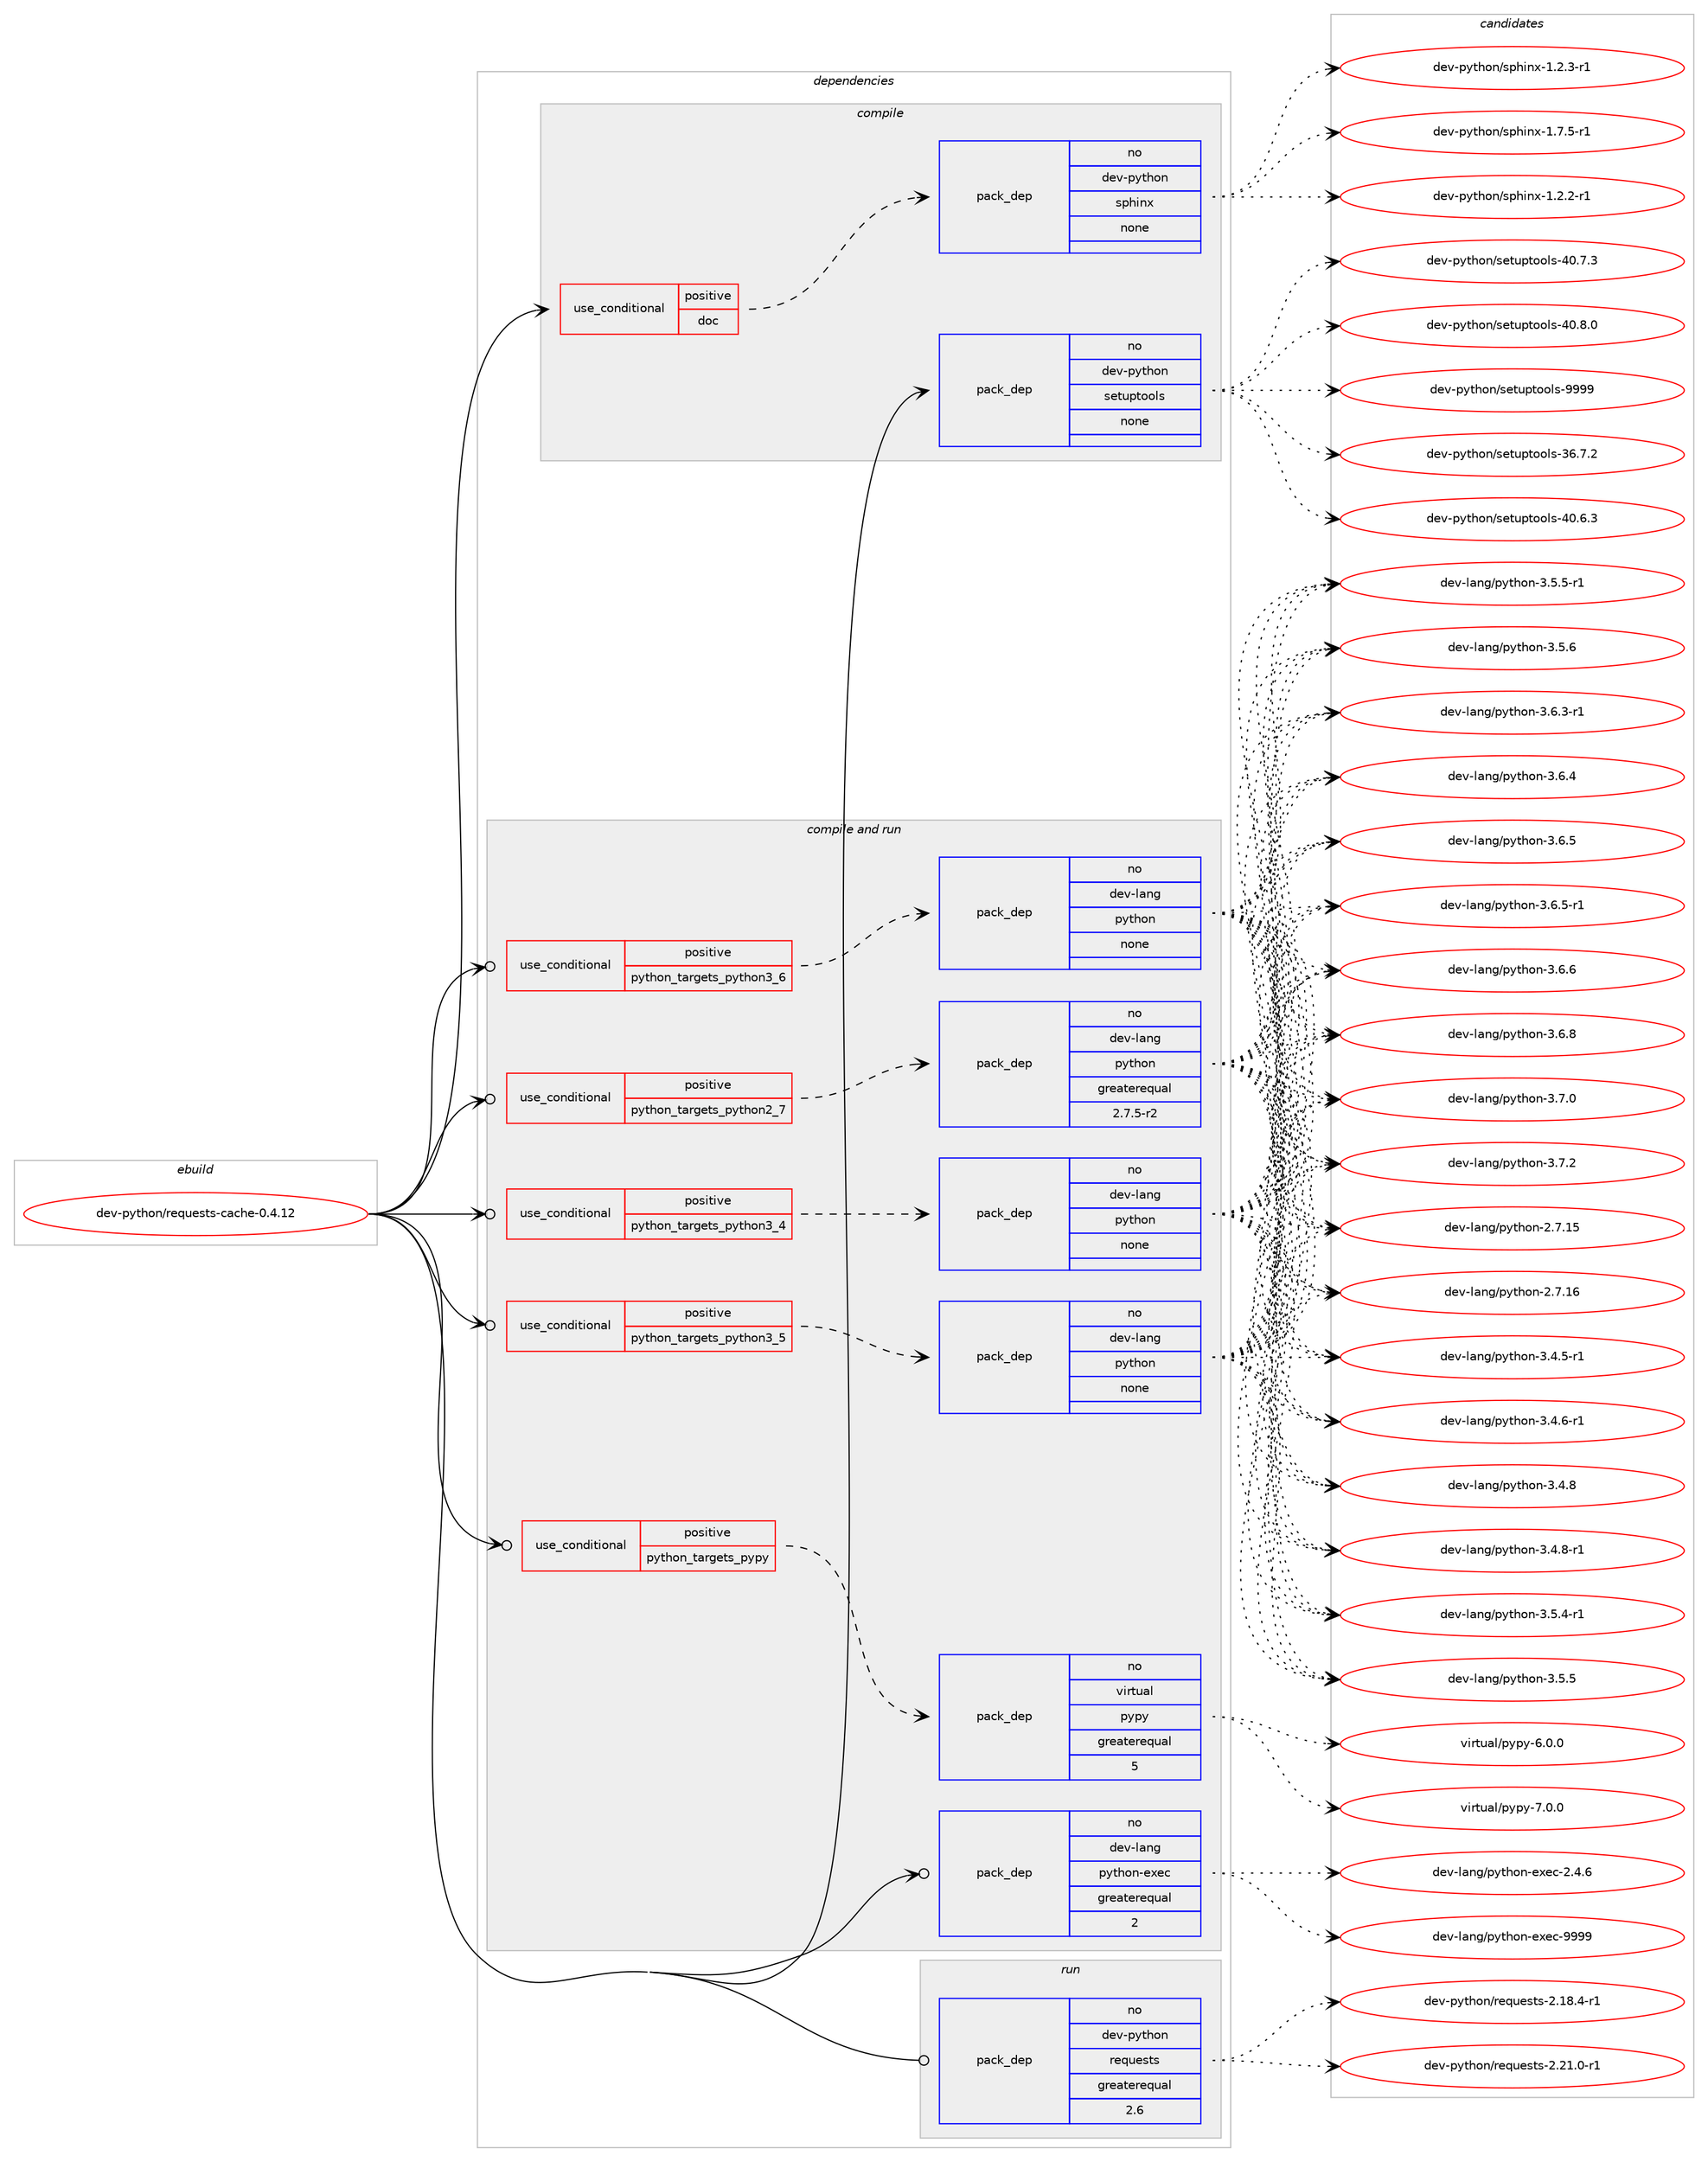 digraph prolog {

# *************
# Graph options
# *************

newrank=true;
concentrate=true;
compound=true;
graph [rankdir=LR,fontname=Helvetica,fontsize=10,ranksep=1.5];#, ranksep=2.5, nodesep=0.2];
edge  [arrowhead=vee];
node  [fontname=Helvetica,fontsize=10];

# **********
# The ebuild
# **********

subgraph cluster_leftcol {
color=gray;
rank=same;
label=<<i>ebuild</i>>;
id [label="dev-python/requests-cache-0.4.12", color=red, width=4, href="../dev-python/requests-cache-0.4.12.svg"];
}

# ****************
# The dependencies
# ****************

subgraph cluster_midcol {
color=gray;
label=<<i>dependencies</i>>;
subgraph cluster_compile {
fillcolor="#eeeeee";
style=filled;
label=<<i>compile</i>>;
subgraph cond383786 {
dependency1438913 [label=<<TABLE BORDER="0" CELLBORDER="1" CELLSPACING="0" CELLPADDING="4"><TR><TD ROWSPAN="3" CELLPADDING="10">use_conditional</TD></TR><TR><TD>positive</TD></TR><TR><TD>doc</TD></TR></TABLE>>, shape=none, color=red];
subgraph pack1031767 {
dependency1438914 [label=<<TABLE BORDER="0" CELLBORDER="1" CELLSPACING="0" CELLPADDING="4" WIDTH="220"><TR><TD ROWSPAN="6" CELLPADDING="30">pack_dep</TD></TR><TR><TD WIDTH="110">no</TD></TR><TR><TD>dev-python</TD></TR><TR><TD>sphinx</TD></TR><TR><TD>none</TD></TR><TR><TD></TD></TR></TABLE>>, shape=none, color=blue];
}
dependency1438913:e -> dependency1438914:w [weight=20,style="dashed",arrowhead="vee"];
}
id:e -> dependency1438913:w [weight=20,style="solid",arrowhead="vee"];
subgraph pack1031768 {
dependency1438915 [label=<<TABLE BORDER="0" CELLBORDER="1" CELLSPACING="0" CELLPADDING="4" WIDTH="220"><TR><TD ROWSPAN="6" CELLPADDING="30">pack_dep</TD></TR><TR><TD WIDTH="110">no</TD></TR><TR><TD>dev-python</TD></TR><TR><TD>setuptools</TD></TR><TR><TD>none</TD></TR><TR><TD></TD></TR></TABLE>>, shape=none, color=blue];
}
id:e -> dependency1438915:w [weight=20,style="solid",arrowhead="vee"];
}
subgraph cluster_compileandrun {
fillcolor="#eeeeee";
style=filled;
label=<<i>compile and run</i>>;
subgraph cond383787 {
dependency1438916 [label=<<TABLE BORDER="0" CELLBORDER="1" CELLSPACING="0" CELLPADDING="4"><TR><TD ROWSPAN="3" CELLPADDING="10">use_conditional</TD></TR><TR><TD>positive</TD></TR><TR><TD>python_targets_pypy</TD></TR></TABLE>>, shape=none, color=red];
subgraph pack1031769 {
dependency1438917 [label=<<TABLE BORDER="0" CELLBORDER="1" CELLSPACING="0" CELLPADDING="4" WIDTH="220"><TR><TD ROWSPAN="6" CELLPADDING="30">pack_dep</TD></TR><TR><TD WIDTH="110">no</TD></TR><TR><TD>virtual</TD></TR><TR><TD>pypy</TD></TR><TR><TD>greaterequal</TD></TR><TR><TD>5</TD></TR></TABLE>>, shape=none, color=blue];
}
dependency1438916:e -> dependency1438917:w [weight=20,style="dashed",arrowhead="vee"];
}
id:e -> dependency1438916:w [weight=20,style="solid",arrowhead="odotvee"];
subgraph cond383788 {
dependency1438918 [label=<<TABLE BORDER="0" CELLBORDER="1" CELLSPACING="0" CELLPADDING="4"><TR><TD ROWSPAN="3" CELLPADDING="10">use_conditional</TD></TR><TR><TD>positive</TD></TR><TR><TD>python_targets_python2_7</TD></TR></TABLE>>, shape=none, color=red];
subgraph pack1031770 {
dependency1438919 [label=<<TABLE BORDER="0" CELLBORDER="1" CELLSPACING="0" CELLPADDING="4" WIDTH="220"><TR><TD ROWSPAN="6" CELLPADDING="30">pack_dep</TD></TR><TR><TD WIDTH="110">no</TD></TR><TR><TD>dev-lang</TD></TR><TR><TD>python</TD></TR><TR><TD>greaterequal</TD></TR><TR><TD>2.7.5-r2</TD></TR></TABLE>>, shape=none, color=blue];
}
dependency1438918:e -> dependency1438919:w [weight=20,style="dashed",arrowhead="vee"];
}
id:e -> dependency1438918:w [weight=20,style="solid",arrowhead="odotvee"];
subgraph cond383789 {
dependency1438920 [label=<<TABLE BORDER="0" CELLBORDER="1" CELLSPACING="0" CELLPADDING="4"><TR><TD ROWSPAN="3" CELLPADDING="10">use_conditional</TD></TR><TR><TD>positive</TD></TR><TR><TD>python_targets_python3_4</TD></TR></TABLE>>, shape=none, color=red];
subgraph pack1031771 {
dependency1438921 [label=<<TABLE BORDER="0" CELLBORDER="1" CELLSPACING="0" CELLPADDING="4" WIDTH="220"><TR><TD ROWSPAN="6" CELLPADDING="30">pack_dep</TD></TR><TR><TD WIDTH="110">no</TD></TR><TR><TD>dev-lang</TD></TR><TR><TD>python</TD></TR><TR><TD>none</TD></TR><TR><TD></TD></TR></TABLE>>, shape=none, color=blue];
}
dependency1438920:e -> dependency1438921:w [weight=20,style="dashed",arrowhead="vee"];
}
id:e -> dependency1438920:w [weight=20,style="solid",arrowhead="odotvee"];
subgraph cond383790 {
dependency1438922 [label=<<TABLE BORDER="0" CELLBORDER="1" CELLSPACING="0" CELLPADDING="4"><TR><TD ROWSPAN="3" CELLPADDING="10">use_conditional</TD></TR><TR><TD>positive</TD></TR><TR><TD>python_targets_python3_5</TD></TR></TABLE>>, shape=none, color=red];
subgraph pack1031772 {
dependency1438923 [label=<<TABLE BORDER="0" CELLBORDER="1" CELLSPACING="0" CELLPADDING="4" WIDTH="220"><TR><TD ROWSPAN="6" CELLPADDING="30">pack_dep</TD></TR><TR><TD WIDTH="110">no</TD></TR><TR><TD>dev-lang</TD></TR><TR><TD>python</TD></TR><TR><TD>none</TD></TR><TR><TD></TD></TR></TABLE>>, shape=none, color=blue];
}
dependency1438922:e -> dependency1438923:w [weight=20,style="dashed",arrowhead="vee"];
}
id:e -> dependency1438922:w [weight=20,style="solid",arrowhead="odotvee"];
subgraph cond383791 {
dependency1438924 [label=<<TABLE BORDER="0" CELLBORDER="1" CELLSPACING="0" CELLPADDING="4"><TR><TD ROWSPAN="3" CELLPADDING="10">use_conditional</TD></TR><TR><TD>positive</TD></TR><TR><TD>python_targets_python3_6</TD></TR></TABLE>>, shape=none, color=red];
subgraph pack1031773 {
dependency1438925 [label=<<TABLE BORDER="0" CELLBORDER="1" CELLSPACING="0" CELLPADDING="4" WIDTH="220"><TR><TD ROWSPAN="6" CELLPADDING="30">pack_dep</TD></TR><TR><TD WIDTH="110">no</TD></TR><TR><TD>dev-lang</TD></TR><TR><TD>python</TD></TR><TR><TD>none</TD></TR><TR><TD></TD></TR></TABLE>>, shape=none, color=blue];
}
dependency1438924:e -> dependency1438925:w [weight=20,style="dashed",arrowhead="vee"];
}
id:e -> dependency1438924:w [weight=20,style="solid",arrowhead="odotvee"];
subgraph pack1031774 {
dependency1438926 [label=<<TABLE BORDER="0" CELLBORDER="1" CELLSPACING="0" CELLPADDING="4" WIDTH="220"><TR><TD ROWSPAN="6" CELLPADDING="30">pack_dep</TD></TR><TR><TD WIDTH="110">no</TD></TR><TR><TD>dev-lang</TD></TR><TR><TD>python-exec</TD></TR><TR><TD>greaterequal</TD></TR><TR><TD>2</TD></TR></TABLE>>, shape=none, color=blue];
}
id:e -> dependency1438926:w [weight=20,style="solid",arrowhead="odotvee"];
}
subgraph cluster_run {
fillcolor="#eeeeee";
style=filled;
label=<<i>run</i>>;
subgraph pack1031775 {
dependency1438927 [label=<<TABLE BORDER="0" CELLBORDER="1" CELLSPACING="0" CELLPADDING="4" WIDTH="220"><TR><TD ROWSPAN="6" CELLPADDING="30">pack_dep</TD></TR><TR><TD WIDTH="110">no</TD></TR><TR><TD>dev-python</TD></TR><TR><TD>requests</TD></TR><TR><TD>greaterequal</TD></TR><TR><TD>2.6</TD></TR></TABLE>>, shape=none, color=blue];
}
id:e -> dependency1438927:w [weight=20,style="solid",arrowhead="odot"];
}
}

# **************
# The candidates
# **************

subgraph cluster_choices {
rank=same;
color=gray;
label=<<i>candidates</i>>;

subgraph choice1031767 {
color=black;
nodesep=1;
choice10010111845112121116104111110471151121041051101204549465046504511449 [label="dev-python/sphinx-1.2.2-r1", color=red, width=4,href="../dev-python/sphinx-1.2.2-r1.svg"];
choice10010111845112121116104111110471151121041051101204549465046514511449 [label="dev-python/sphinx-1.2.3-r1", color=red, width=4,href="../dev-python/sphinx-1.2.3-r1.svg"];
choice10010111845112121116104111110471151121041051101204549465546534511449 [label="dev-python/sphinx-1.7.5-r1", color=red, width=4,href="../dev-python/sphinx-1.7.5-r1.svg"];
dependency1438914:e -> choice10010111845112121116104111110471151121041051101204549465046504511449:w [style=dotted,weight="100"];
dependency1438914:e -> choice10010111845112121116104111110471151121041051101204549465046514511449:w [style=dotted,weight="100"];
dependency1438914:e -> choice10010111845112121116104111110471151121041051101204549465546534511449:w [style=dotted,weight="100"];
}
subgraph choice1031768 {
color=black;
nodesep=1;
choice100101118451121211161041111104711510111611711211611111110811545515446554650 [label="dev-python/setuptools-36.7.2", color=red, width=4,href="../dev-python/setuptools-36.7.2.svg"];
choice100101118451121211161041111104711510111611711211611111110811545524846544651 [label="dev-python/setuptools-40.6.3", color=red, width=4,href="../dev-python/setuptools-40.6.3.svg"];
choice100101118451121211161041111104711510111611711211611111110811545524846554651 [label="dev-python/setuptools-40.7.3", color=red, width=4,href="../dev-python/setuptools-40.7.3.svg"];
choice100101118451121211161041111104711510111611711211611111110811545524846564648 [label="dev-python/setuptools-40.8.0", color=red, width=4,href="../dev-python/setuptools-40.8.0.svg"];
choice10010111845112121116104111110471151011161171121161111111081154557575757 [label="dev-python/setuptools-9999", color=red, width=4,href="../dev-python/setuptools-9999.svg"];
dependency1438915:e -> choice100101118451121211161041111104711510111611711211611111110811545515446554650:w [style=dotted,weight="100"];
dependency1438915:e -> choice100101118451121211161041111104711510111611711211611111110811545524846544651:w [style=dotted,weight="100"];
dependency1438915:e -> choice100101118451121211161041111104711510111611711211611111110811545524846554651:w [style=dotted,weight="100"];
dependency1438915:e -> choice100101118451121211161041111104711510111611711211611111110811545524846564648:w [style=dotted,weight="100"];
dependency1438915:e -> choice10010111845112121116104111110471151011161171121161111111081154557575757:w [style=dotted,weight="100"];
}
subgraph choice1031769 {
color=black;
nodesep=1;
choice1181051141161179710847112121112121455446484648 [label="virtual/pypy-6.0.0", color=red, width=4,href="../virtual/pypy-6.0.0.svg"];
choice1181051141161179710847112121112121455546484648 [label="virtual/pypy-7.0.0", color=red, width=4,href="../virtual/pypy-7.0.0.svg"];
dependency1438917:e -> choice1181051141161179710847112121112121455446484648:w [style=dotted,weight="100"];
dependency1438917:e -> choice1181051141161179710847112121112121455546484648:w [style=dotted,weight="100"];
}
subgraph choice1031770 {
color=black;
nodesep=1;
choice10010111845108971101034711212111610411111045504655464953 [label="dev-lang/python-2.7.15", color=red, width=4,href="../dev-lang/python-2.7.15.svg"];
choice10010111845108971101034711212111610411111045504655464954 [label="dev-lang/python-2.7.16", color=red, width=4,href="../dev-lang/python-2.7.16.svg"];
choice1001011184510897110103471121211161041111104551465246534511449 [label="dev-lang/python-3.4.5-r1", color=red, width=4,href="../dev-lang/python-3.4.5-r1.svg"];
choice1001011184510897110103471121211161041111104551465246544511449 [label="dev-lang/python-3.4.6-r1", color=red, width=4,href="../dev-lang/python-3.4.6-r1.svg"];
choice100101118451089711010347112121116104111110455146524656 [label="dev-lang/python-3.4.8", color=red, width=4,href="../dev-lang/python-3.4.8.svg"];
choice1001011184510897110103471121211161041111104551465246564511449 [label="dev-lang/python-3.4.8-r1", color=red, width=4,href="../dev-lang/python-3.4.8-r1.svg"];
choice1001011184510897110103471121211161041111104551465346524511449 [label="dev-lang/python-3.5.4-r1", color=red, width=4,href="../dev-lang/python-3.5.4-r1.svg"];
choice100101118451089711010347112121116104111110455146534653 [label="dev-lang/python-3.5.5", color=red, width=4,href="../dev-lang/python-3.5.5.svg"];
choice1001011184510897110103471121211161041111104551465346534511449 [label="dev-lang/python-3.5.5-r1", color=red, width=4,href="../dev-lang/python-3.5.5-r1.svg"];
choice100101118451089711010347112121116104111110455146534654 [label="dev-lang/python-3.5.6", color=red, width=4,href="../dev-lang/python-3.5.6.svg"];
choice1001011184510897110103471121211161041111104551465446514511449 [label="dev-lang/python-3.6.3-r1", color=red, width=4,href="../dev-lang/python-3.6.3-r1.svg"];
choice100101118451089711010347112121116104111110455146544652 [label="dev-lang/python-3.6.4", color=red, width=4,href="../dev-lang/python-3.6.4.svg"];
choice100101118451089711010347112121116104111110455146544653 [label="dev-lang/python-3.6.5", color=red, width=4,href="../dev-lang/python-3.6.5.svg"];
choice1001011184510897110103471121211161041111104551465446534511449 [label="dev-lang/python-3.6.5-r1", color=red, width=4,href="../dev-lang/python-3.6.5-r1.svg"];
choice100101118451089711010347112121116104111110455146544654 [label="dev-lang/python-3.6.6", color=red, width=4,href="../dev-lang/python-3.6.6.svg"];
choice100101118451089711010347112121116104111110455146544656 [label="dev-lang/python-3.6.8", color=red, width=4,href="../dev-lang/python-3.6.8.svg"];
choice100101118451089711010347112121116104111110455146554648 [label="dev-lang/python-3.7.0", color=red, width=4,href="../dev-lang/python-3.7.0.svg"];
choice100101118451089711010347112121116104111110455146554650 [label="dev-lang/python-3.7.2", color=red, width=4,href="../dev-lang/python-3.7.2.svg"];
dependency1438919:e -> choice10010111845108971101034711212111610411111045504655464953:w [style=dotted,weight="100"];
dependency1438919:e -> choice10010111845108971101034711212111610411111045504655464954:w [style=dotted,weight="100"];
dependency1438919:e -> choice1001011184510897110103471121211161041111104551465246534511449:w [style=dotted,weight="100"];
dependency1438919:e -> choice1001011184510897110103471121211161041111104551465246544511449:w [style=dotted,weight="100"];
dependency1438919:e -> choice100101118451089711010347112121116104111110455146524656:w [style=dotted,weight="100"];
dependency1438919:e -> choice1001011184510897110103471121211161041111104551465246564511449:w [style=dotted,weight="100"];
dependency1438919:e -> choice1001011184510897110103471121211161041111104551465346524511449:w [style=dotted,weight="100"];
dependency1438919:e -> choice100101118451089711010347112121116104111110455146534653:w [style=dotted,weight="100"];
dependency1438919:e -> choice1001011184510897110103471121211161041111104551465346534511449:w [style=dotted,weight="100"];
dependency1438919:e -> choice100101118451089711010347112121116104111110455146534654:w [style=dotted,weight="100"];
dependency1438919:e -> choice1001011184510897110103471121211161041111104551465446514511449:w [style=dotted,weight="100"];
dependency1438919:e -> choice100101118451089711010347112121116104111110455146544652:w [style=dotted,weight="100"];
dependency1438919:e -> choice100101118451089711010347112121116104111110455146544653:w [style=dotted,weight="100"];
dependency1438919:e -> choice1001011184510897110103471121211161041111104551465446534511449:w [style=dotted,weight="100"];
dependency1438919:e -> choice100101118451089711010347112121116104111110455146544654:w [style=dotted,weight="100"];
dependency1438919:e -> choice100101118451089711010347112121116104111110455146544656:w [style=dotted,weight="100"];
dependency1438919:e -> choice100101118451089711010347112121116104111110455146554648:w [style=dotted,weight="100"];
dependency1438919:e -> choice100101118451089711010347112121116104111110455146554650:w [style=dotted,weight="100"];
}
subgraph choice1031771 {
color=black;
nodesep=1;
choice10010111845108971101034711212111610411111045504655464953 [label="dev-lang/python-2.7.15", color=red, width=4,href="../dev-lang/python-2.7.15.svg"];
choice10010111845108971101034711212111610411111045504655464954 [label="dev-lang/python-2.7.16", color=red, width=4,href="../dev-lang/python-2.7.16.svg"];
choice1001011184510897110103471121211161041111104551465246534511449 [label="dev-lang/python-3.4.5-r1", color=red, width=4,href="../dev-lang/python-3.4.5-r1.svg"];
choice1001011184510897110103471121211161041111104551465246544511449 [label="dev-lang/python-3.4.6-r1", color=red, width=4,href="../dev-lang/python-3.4.6-r1.svg"];
choice100101118451089711010347112121116104111110455146524656 [label="dev-lang/python-3.4.8", color=red, width=4,href="../dev-lang/python-3.4.8.svg"];
choice1001011184510897110103471121211161041111104551465246564511449 [label="dev-lang/python-3.4.8-r1", color=red, width=4,href="../dev-lang/python-3.4.8-r1.svg"];
choice1001011184510897110103471121211161041111104551465346524511449 [label="dev-lang/python-3.5.4-r1", color=red, width=4,href="../dev-lang/python-3.5.4-r1.svg"];
choice100101118451089711010347112121116104111110455146534653 [label="dev-lang/python-3.5.5", color=red, width=4,href="../dev-lang/python-3.5.5.svg"];
choice1001011184510897110103471121211161041111104551465346534511449 [label="dev-lang/python-3.5.5-r1", color=red, width=4,href="../dev-lang/python-3.5.5-r1.svg"];
choice100101118451089711010347112121116104111110455146534654 [label="dev-lang/python-3.5.6", color=red, width=4,href="../dev-lang/python-3.5.6.svg"];
choice1001011184510897110103471121211161041111104551465446514511449 [label="dev-lang/python-3.6.3-r1", color=red, width=4,href="../dev-lang/python-3.6.3-r1.svg"];
choice100101118451089711010347112121116104111110455146544652 [label="dev-lang/python-3.6.4", color=red, width=4,href="../dev-lang/python-3.6.4.svg"];
choice100101118451089711010347112121116104111110455146544653 [label="dev-lang/python-3.6.5", color=red, width=4,href="../dev-lang/python-3.6.5.svg"];
choice1001011184510897110103471121211161041111104551465446534511449 [label="dev-lang/python-3.6.5-r1", color=red, width=4,href="../dev-lang/python-3.6.5-r1.svg"];
choice100101118451089711010347112121116104111110455146544654 [label="dev-lang/python-3.6.6", color=red, width=4,href="../dev-lang/python-3.6.6.svg"];
choice100101118451089711010347112121116104111110455146544656 [label="dev-lang/python-3.6.8", color=red, width=4,href="../dev-lang/python-3.6.8.svg"];
choice100101118451089711010347112121116104111110455146554648 [label="dev-lang/python-3.7.0", color=red, width=4,href="../dev-lang/python-3.7.0.svg"];
choice100101118451089711010347112121116104111110455146554650 [label="dev-lang/python-3.7.2", color=red, width=4,href="../dev-lang/python-3.7.2.svg"];
dependency1438921:e -> choice10010111845108971101034711212111610411111045504655464953:w [style=dotted,weight="100"];
dependency1438921:e -> choice10010111845108971101034711212111610411111045504655464954:w [style=dotted,weight="100"];
dependency1438921:e -> choice1001011184510897110103471121211161041111104551465246534511449:w [style=dotted,weight="100"];
dependency1438921:e -> choice1001011184510897110103471121211161041111104551465246544511449:w [style=dotted,weight="100"];
dependency1438921:e -> choice100101118451089711010347112121116104111110455146524656:w [style=dotted,weight="100"];
dependency1438921:e -> choice1001011184510897110103471121211161041111104551465246564511449:w [style=dotted,weight="100"];
dependency1438921:e -> choice1001011184510897110103471121211161041111104551465346524511449:w [style=dotted,weight="100"];
dependency1438921:e -> choice100101118451089711010347112121116104111110455146534653:w [style=dotted,weight="100"];
dependency1438921:e -> choice1001011184510897110103471121211161041111104551465346534511449:w [style=dotted,weight="100"];
dependency1438921:e -> choice100101118451089711010347112121116104111110455146534654:w [style=dotted,weight="100"];
dependency1438921:e -> choice1001011184510897110103471121211161041111104551465446514511449:w [style=dotted,weight="100"];
dependency1438921:e -> choice100101118451089711010347112121116104111110455146544652:w [style=dotted,weight="100"];
dependency1438921:e -> choice100101118451089711010347112121116104111110455146544653:w [style=dotted,weight="100"];
dependency1438921:e -> choice1001011184510897110103471121211161041111104551465446534511449:w [style=dotted,weight="100"];
dependency1438921:e -> choice100101118451089711010347112121116104111110455146544654:w [style=dotted,weight="100"];
dependency1438921:e -> choice100101118451089711010347112121116104111110455146544656:w [style=dotted,weight="100"];
dependency1438921:e -> choice100101118451089711010347112121116104111110455146554648:w [style=dotted,weight="100"];
dependency1438921:e -> choice100101118451089711010347112121116104111110455146554650:w [style=dotted,weight="100"];
}
subgraph choice1031772 {
color=black;
nodesep=1;
choice10010111845108971101034711212111610411111045504655464953 [label="dev-lang/python-2.7.15", color=red, width=4,href="../dev-lang/python-2.7.15.svg"];
choice10010111845108971101034711212111610411111045504655464954 [label="dev-lang/python-2.7.16", color=red, width=4,href="../dev-lang/python-2.7.16.svg"];
choice1001011184510897110103471121211161041111104551465246534511449 [label="dev-lang/python-3.4.5-r1", color=red, width=4,href="../dev-lang/python-3.4.5-r1.svg"];
choice1001011184510897110103471121211161041111104551465246544511449 [label="dev-lang/python-3.4.6-r1", color=red, width=4,href="../dev-lang/python-3.4.6-r1.svg"];
choice100101118451089711010347112121116104111110455146524656 [label="dev-lang/python-3.4.8", color=red, width=4,href="../dev-lang/python-3.4.8.svg"];
choice1001011184510897110103471121211161041111104551465246564511449 [label="dev-lang/python-3.4.8-r1", color=red, width=4,href="../dev-lang/python-3.4.8-r1.svg"];
choice1001011184510897110103471121211161041111104551465346524511449 [label="dev-lang/python-3.5.4-r1", color=red, width=4,href="../dev-lang/python-3.5.4-r1.svg"];
choice100101118451089711010347112121116104111110455146534653 [label="dev-lang/python-3.5.5", color=red, width=4,href="../dev-lang/python-3.5.5.svg"];
choice1001011184510897110103471121211161041111104551465346534511449 [label="dev-lang/python-3.5.5-r1", color=red, width=4,href="../dev-lang/python-3.5.5-r1.svg"];
choice100101118451089711010347112121116104111110455146534654 [label="dev-lang/python-3.5.6", color=red, width=4,href="../dev-lang/python-3.5.6.svg"];
choice1001011184510897110103471121211161041111104551465446514511449 [label="dev-lang/python-3.6.3-r1", color=red, width=4,href="../dev-lang/python-3.6.3-r1.svg"];
choice100101118451089711010347112121116104111110455146544652 [label="dev-lang/python-3.6.4", color=red, width=4,href="../dev-lang/python-3.6.4.svg"];
choice100101118451089711010347112121116104111110455146544653 [label="dev-lang/python-3.6.5", color=red, width=4,href="../dev-lang/python-3.6.5.svg"];
choice1001011184510897110103471121211161041111104551465446534511449 [label="dev-lang/python-3.6.5-r1", color=red, width=4,href="../dev-lang/python-3.6.5-r1.svg"];
choice100101118451089711010347112121116104111110455146544654 [label="dev-lang/python-3.6.6", color=red, width=4,href="../dev-lang/python-3.6.6.svg"];
choice100101118451089711010347112121116104111110455146544656 [label="dev-lang/python-3.6.8", color=red, width=4,href="../dev-lang/python-3.6.8.svg"];
choice100101118451089711010347112121116104111110455146554648 [label="dev-lang/python-3.7.0", color=red, width=4,href="../dev-lang/python-3.7.0.svg"];
choice100101118451089711010347112121116104111110455146554650 [label="dev-lang/python-3.7.2", color=red, width=4,href="../dev-lang/python-3.7.2.svg"];
dependency1438923:e -> choice10010111845108971101034711212111610411111045504655464953:w [style=dotted,weight="100"];
dependency1438923:e -> choice10010111845108971101034711212111610411111045504655464954:w [style=dotted,weight="100"];
dependency1438923:e -> choice1001011184510897110103471121211161041111104551465246534511449:w [style=dotted,weight="100"];
dependency1438923:e -> choice1001011184510897110103471121211161041111104551465246544511449:w [style=dotted,weight="100"];
dependency1438923:e -> choice100101118451089711010347112121116104111110455146524656:w [style=dotted,weight="100"];
dependency1438923:e -> choice1001011184510897110103471121211161041111104551465246564511449:w [style=dotted,weight="100"];
dependency1438923:e -> choice1001011184510897110103471121211161041111104551465346524511449:w [style=dotted,weight="100"];
dependency1438923:e -> choice100101118451089711010347112121116104111110455146534653:w [style=dotted,weight="100"];
dependency1438923:e -> choice1001011184510897110103471121211161041111104551465346534511449:w [style=dotted,weight="100"];
dependency1438923:e -> choice100101118451089711010347112121116104111110455146534654:w [style=dotted,weight="100"];
dependency1438923:e -> choice1001011184510897110103471121211161041111104551465446514511449:w [style=dotted,weight="100"];
dependency1438923:e -> choice100101118451089711010347112121116104111110455146544652:w [style=dotted,weight="100"];
dependency1438923:e -> choice100101118451089711010347112121116104111110455146544653:w [style=dotted,weight="100"];
dependency1438923:e -> choice1001011184510897110103471121211161041111104551465446534511449:w [style=dotted,weight="100"];
dependency1438923:e -> choice100101118451089711010347112121116104111110455146544654:w [style=dotted,weight="100"];
dependency1438923:e -> choice100101118451089711010347112121116104111110455146544656:w [style=dotted,weight="100"];
dependency1438923:e -> choice100101118451089711010347112121116104111110455146554648:w [style=dotted,weight="100"];
dependency1438923:e -> choice100101118451089711010347112121116104111110455146554650:w [style=dotted,weight="100"];
}
subgraph choice1031773 {
color=black;
nodesep=1;
choice10010111845108971101034711212111610411111045504655464953 [label="dev-lang/python-2.7.15", color=red, width=4,href="../dev-lang/python-2.7.15.svg"];
choice10010111845108971101034711212111610411111045504655464954 [label="dev-lang/python-2.7.16", color=red, width=4,href="../dev-lang/python-2.7.16.svg"];
choice1001011184510897110103471121211161041111104551465246534511449 [label="dev-lang/python-3.4.5-r1", color=red, width=4,href="../dev-lang/python-3.4.5-r1.svg"];
choice1001011184510897110103471121211161041111104551465246544511449 [label="dev-lang/python-3.4.6-r1", color=red, width=4,href="../dev-lang/python-3.4.6-r1.svg"];
choice100101118451089711010347112121116104111110455146524656 [label="dev-lang/python-3.4.8", color=red, width=4,href="../dev-lang/python-3.4.8.svg"];
choice1001011184510897110103471121211161041111104551465246564511449 [label="dev-lang/python-3.4.8-r1", color=red, width=4,href="../dev-lang/python-3.4.8-r1.svg"];
choice1001011184510897110103471121211161041111104551465346524511449 [label="dev-lang/python-3.5.4-r1", color=red, width=4,href="../dev-lang/python-3.5.4-r1.svg"];
choice100101118451089711010347112121116104111110455146534653 [label="dev-lang/python-3.5.5", color=red, width=4,href="../dev-lang/python-3.5.5.svg"];
choice1001011184510897110103471121211161041111104551465346534511449 [label="dev-lang/python-3.5.5-r1", color=red, width=4,href="../dev-lang/python-3.5.5-r1.svg"];
choice100101118451089711010347112121116104111110455146534654 [label="dev-lang/python-3.5.6", color=red, width=4,href="../dev-lang/python-3.5.6.svg"];
choice1001011184510897110103471121211161041111104551465446514511449 [label="dev-lang/python-3.6.3-r1", color=red, width=4,href="../dev-lang/python-3.6.3-r1.svg"];
choice100101118451089711010347112121116104111110455146544652 [label="dev-lang/python-3.6.4", color=red, width=4,href="../dev-lang/python-3.6.4.svg"];
choice100101118451089711010347112121116104111110455146544653 [label="dev-lang/python-3.6.5", color=red, width=4,href="../dev-lang/python-3.6.5.svg"];
choice1001011184510897110103471121211161041111104551465446534511449 [label="dev-lang/python-3.6.5-r1", color=red, width=4,href="../dev-lang/python-3.6.5-r1.svg"];
choice100101118451089711010347112121116104111110455146544654 [label="dev-lang/python-3.6.6", color=red, width=4,href="../dev-lang/python-3.6.6.svg"];
choice100101118451089711010347112121116104111110455146544656 [label="dev-lang/python-3.6.8", color=red, width=4,href="../dev-lang/python-3.6.8.svg"];
choice100101118451089711010347112121116104111110455146554648 [label="dev-lang/python-3.7.0", color=red, width=4,href="../dev-lang/python-3.7.0.svg"];
choice100101118451089711010347112121116104111110455146554650 [label="dev-lang/python-3.7.2", color=red, width=4,href="../dev-lang/python-3.7.2.svg"];
dependency1438925:e -> choice10010111845108971101034711212111610411111045504655464953:w [style=dotted,weight="100"];
dependency1438925:e -> choice10010111845108971101034711212111610411111045504655464954:w [style=dotted,weight="100"];
dependency1438925:e -> choice1001011184510897110103471121211161041111104551465246534511449:w [style=dotted,weight="100"];
dependency1438925:e -> choice1001011184510897110103471121211161041111104551465246544511449:w [style=dotted,weight="100"];
dependency1438925:e -> choice100101118451089711010347112121116104111110455146524656:w [style=dotted,weight="100"];
dependency1438925:e -> choice1001011184510897110103471121211161041111104551465246564511449:w [style=dotted,weight="100"];
dependency1438925:e -> choice1001011184510897110103471121211161041111104551465346524511449:w [style=dotted,weight="100"];
dependency1438925:e -> choice100101118451089711010347112121116104111110455146534653:w [style=dotted,weight="100"];
dependency1438925:e -> choice1001011184510897110103471121211161041111104551465346534511449:w [style=dotted,weight="100"];
dependency1438925:e -> choice100101118451089711010347112121116104111110455146534654:w [style=dotted,weight="100"];
dependency1438925:e -> choice1001011184510897110103471121211161041111104551465446514511449:w [style=dotted,weight="100"];
dependency1438925:e -> choice100101118451089711010347112121116104111110455146544652:w [style=dotted,weight="100"];
dependency1438925:e -> choice100101118451089711010347112121116104111110455146544653:w [style=dotted,weight="100"];
dependency1438925:e -> choice1001011184510897110103471121211161041111104551465446534511449:w [style=dotted,weight="100"];
dependency1438925:e -> choice100101118451089711010347112121116104111110455146544654:w [style=dotted,weight="100"];
dependency1438925:e -> choice100101118451089711010347112121116104111110455146544656:w [style=dotted,weight="100"];
dependency1438925:e -> choice100101118451089711010347112121116104111110455146554648:w [style=dotted,weight="100"];
dependency1438925:e -> choice100101118451089711010347112121116104111110455146554650:w [style=dotted,weight="100"];
}
subgraph choice1031774 {
color=black;
nodesep=1;
choice1001011184510897110103471121211161041111104510112010199455046524654 [label="dev-lang/python-exec-2.4.6", color=red, width=4,href="../dev-lang/python-exec-2.4.6.svg"];
choice10010111845108971101034711212111610411111045101120101994557575757 [label="dev-lang/python-exec-9999", color=red, width=4,href="../dev-lang/python-exec-9999.svg"];
dependency1438926:e -> choice1001011184510897110103471121211161041111104510112010199455046524654:w [style=dotted,weight="100"];
dependency1438926:e -> choice10010111845108971101034711212111610411111045101120101994557575757:w [style=dotted,weight="100"];
}
subgraph choice1031775 {
color=black;
nodesep=1;
choice1001011184511212111610411111047114101113117101115116115455046495646524511449 [label="dev-python/requests-2.18.4-r1", color=red, width=4,href="../dev-python/requests-2.18.4-r1.svg"];
choice1001011184511212111610411111047114101113117101115116115455046504946484511449 [label="dev-python/requests-2.21.0-r1", color=red, width=4,href="../dev-python/requests-2.21.0-r1.svg"];
dependency1438927:e -> choice1001011184511212111610411111047114101113117101115116115455046495646524511449:w [style=dotted,weight="100"];
dependency1438927:e -> choice1001011184511212111610411111047114101113117101115116115455046504946484511449:w [style=dotted,weight="100"];
}
}

}
